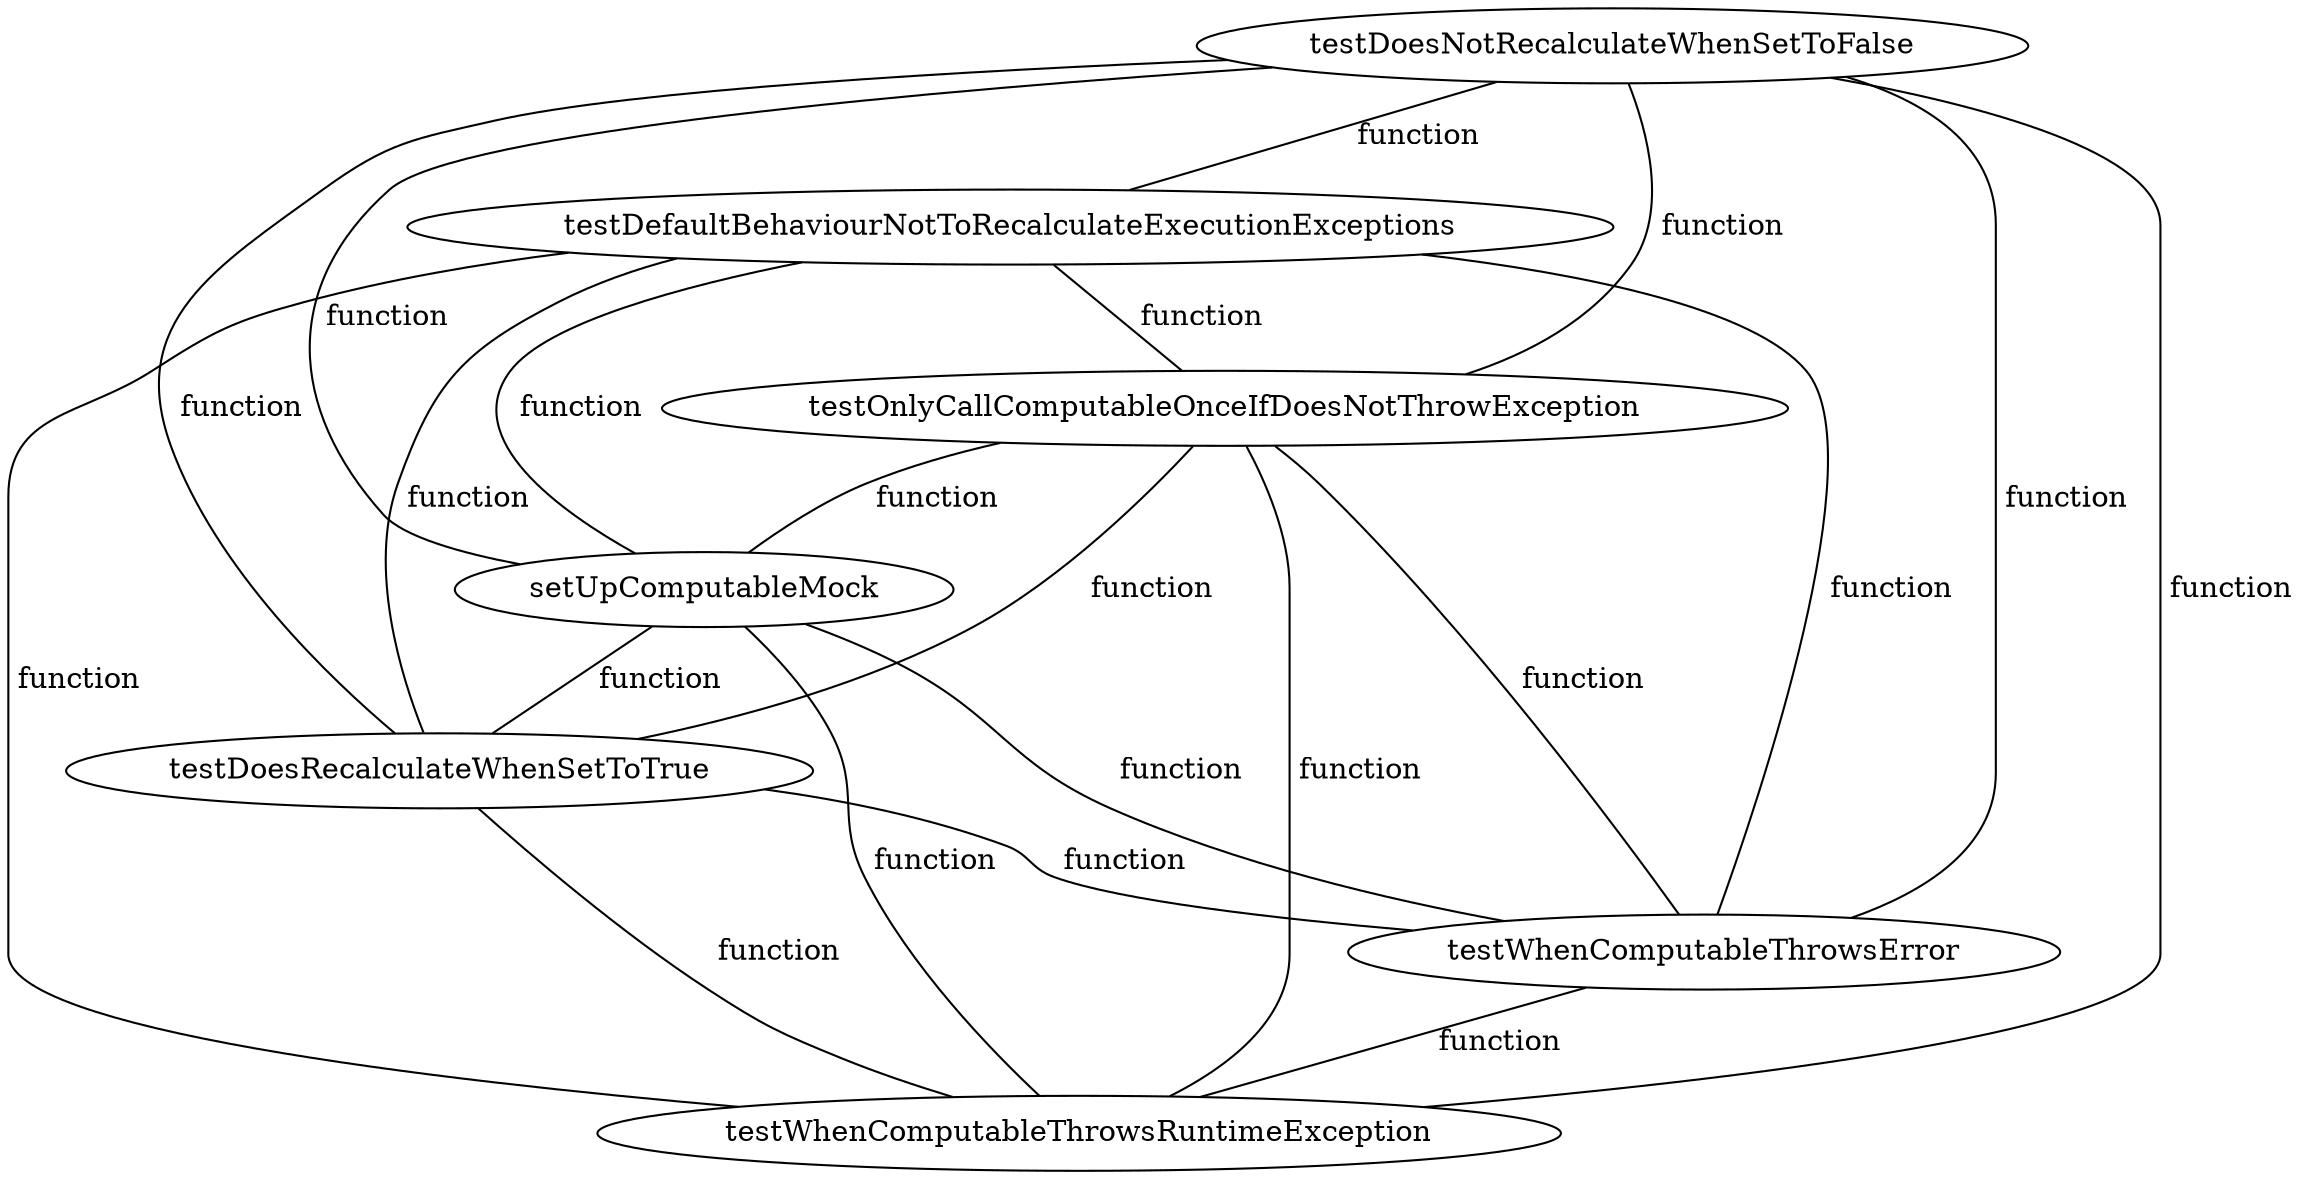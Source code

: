 digraph G {
testDoesNotRecalculateWhenSetToFalse;
testDefaultBehaviourNotToRecalculateExecutionExceptions;
testOnlyCallComputableOnceIfDoesNotThrowException;
setUpComputableMock;
testDoesRecalculateWhenSetToTrue;
testWhenComputableThrowsError;
testWhenComputableThrowsRuntimeException;
testDoesNotRecalculateWhenSetToFalse -> testDefaultBehaviourNotToRecalculateExecutionExceptions [label=" function", dir=none];
testDoesNotRecalculateWhenSetToFalse -> testOnlyCallComputableOnceIfDoesNotThrowException [label=" function", dir=none];
testDoesNotRecalculateWhenSetToFalse -> setUpComputableMock [label=" function", dir=none];
testDoesNotRecalculateWhenSetToFalse -> testDoesRecalculateWhenSetToTrue [label=" function", dir=none];
testDoesNotRecalculateWhenSetToFalse -> testWhenComputableThrowsError [label=" function", dir=none];
testDoesNotRecalculateWhenSetToFalse -> testWhenComputableThrowsRuntimeException [label=" function", dir=none];
testDefaultBehaviourNotToRecalculateExecutionExceptions -> testOnlyCallComputableOnceIfDoesNotThrowException [label=" function", dir=none];
testDefaultBehaviourNotToRecalculateExecutionExceptions -> setUpComputableMock [label=" function", dir=none];
testDefaultBehaviourNotToRecalculateExecutionExceptions -> testDoesRecalculateWhenSetToTrue [label=" function", dir=none];
testDefaultBehaviourNotToRecalculateExecutionExceptions -> testWhenComputableThrowsError [label=" function", dir=none];
testDefaultBehaviourNotToRecalculateExecutionExceptions -> testWhenComputableThrowsRuntimeException [label=" function", dir=none];
testOnlyCallComputableOnceIfDoesNotThrowException -> setUpComputableMock [label=" function", dir=none];
testOnlyCallComputableOnceIfDoesNotThrowException -> testDoesRecalculateWhenSetToTrue [label=" function", dir=none];
testOnlyCallComputableOnceIfDoesNotThrowException -> testWhenComputableThrowsError [label=" function", dir=none];
testOnlyCallComputableOnceIfDoesNotThrowException -> testWhenComputableThrowsRuntimeException [label=" function", dir=none];
setUpComputableMock -> testDoesRecalculateWhenSetToTrue [label=" function", dir=none];
setUpComputableMock -> testWhenComputableThrowsError [label=" function", dir=none];
setUpComputableMock -> testWhenComputableThrowsRuntimeException [label=" function", dir=none];
testDoesRecalculateWhenSetToTrue -> testWhenComputableThrowsError [label=" function", dir=none];
testDoesRecalculateWhenSetToTrue -> testWhenComputableThrowsRuntimeException [label=" function", dir=none];
testWhenComputableThrowsError -> testWhenComputableThrowsRuntimeException [label=" function", dir=none];
}